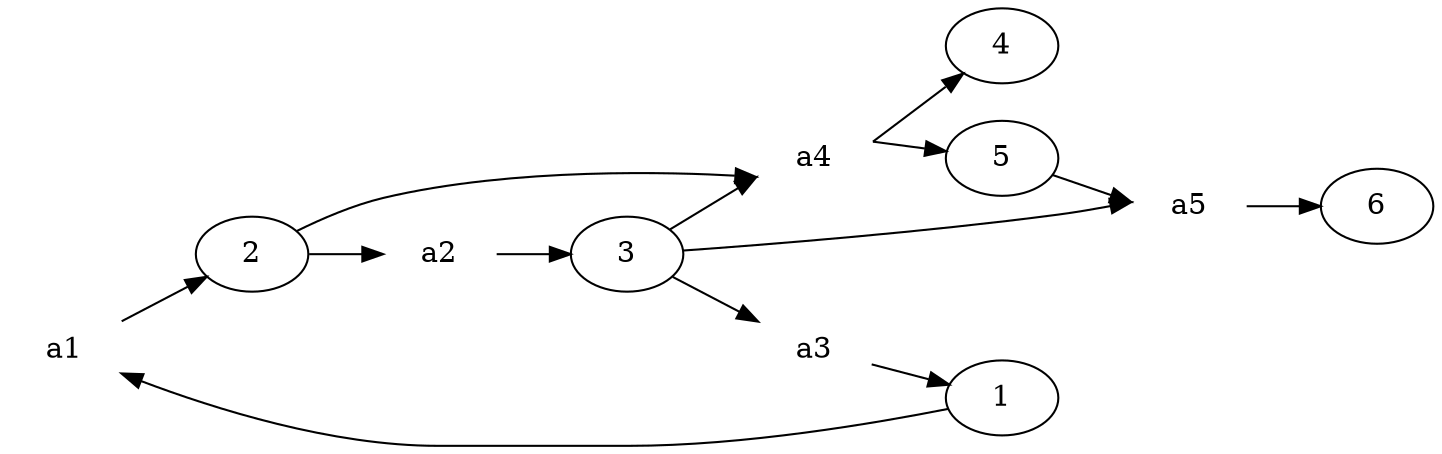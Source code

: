 digraph H {
  rankdir=LR
  edgegroup1 [label=a1 shape=plaintext]
  edgegroup2 [label=a2 shape=plaintext]
  edgegroup3 [label=a3 shape=plaintext]
  edgegroup4 [label=a4 shape=plaintext]
  edgegroup5 [label=a5 shape=plaintext]
  { 1 }   -> edgegroup1 [samehead=edgegroup1]
   edgegroup1 -> { 2 } [sametail=edgegroup1]
  { 2 }   -> edgegroup2 [samehead=edgegroup2]
   edgegroup2 -> { 3 } [sametail=edgegroup2]
  { 3 }     -> edgegroup3 [samehead=edgegroup3]
   edgegroup3 -> { 1 } [sametail=edgegroup3]
  { 2 3 } -> edgegroup4 [samehead=edgegroup4]
   edgegroup4 -> { 4 5 } [sametail=edgegroup4]
  { 3 5 }   -> edgegroup5 [samehead=edgegroup5]
   edgegroup5 -> { 6 } [sametail=edgegroup5]
}
